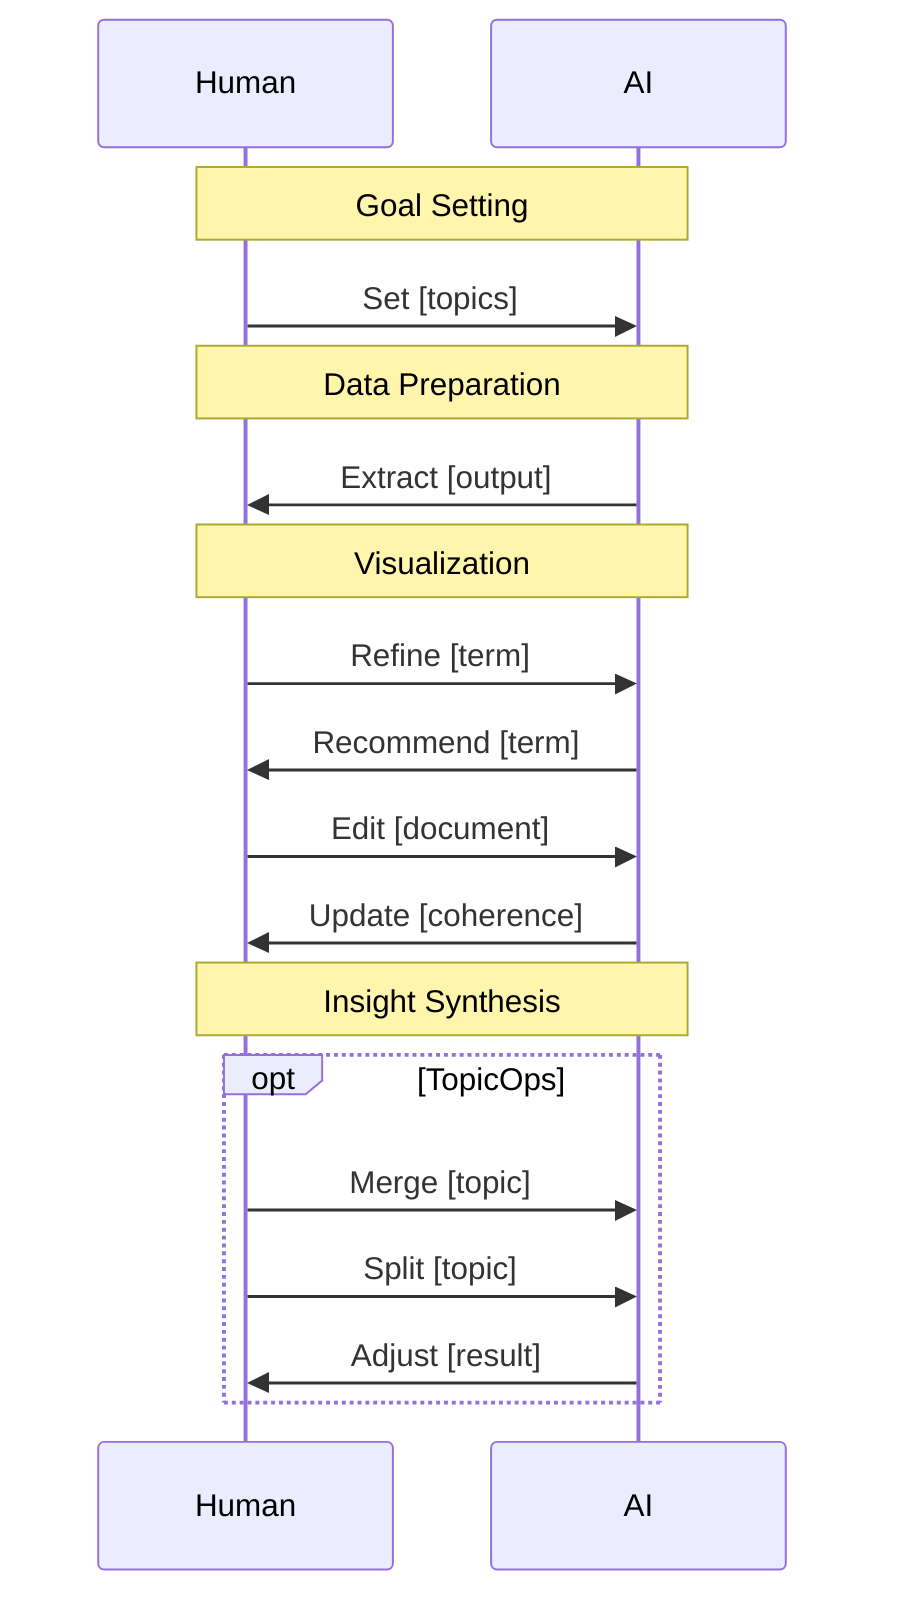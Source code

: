 sequenceDiagram
    participant H as Human
    participant A as AI

    note over H,A: Goal Setting
    H ->> A: Set [topics]

    note over H,A: Data Preparation
    A ->> H: Extract [output]

    note over H,A: Visualization
    H ->> A: Refine [term]
    A ->> H: Recommend [term]
    H ->> A: Edit [document]
    A ->> H: Update [coherence]

    note over H,A: Insight Synthesis
    opt TopicOps
        H ->> A: Merge [topic]
        H ->> A: Split [topic]
        A ->> H: Adjust [result]
    end